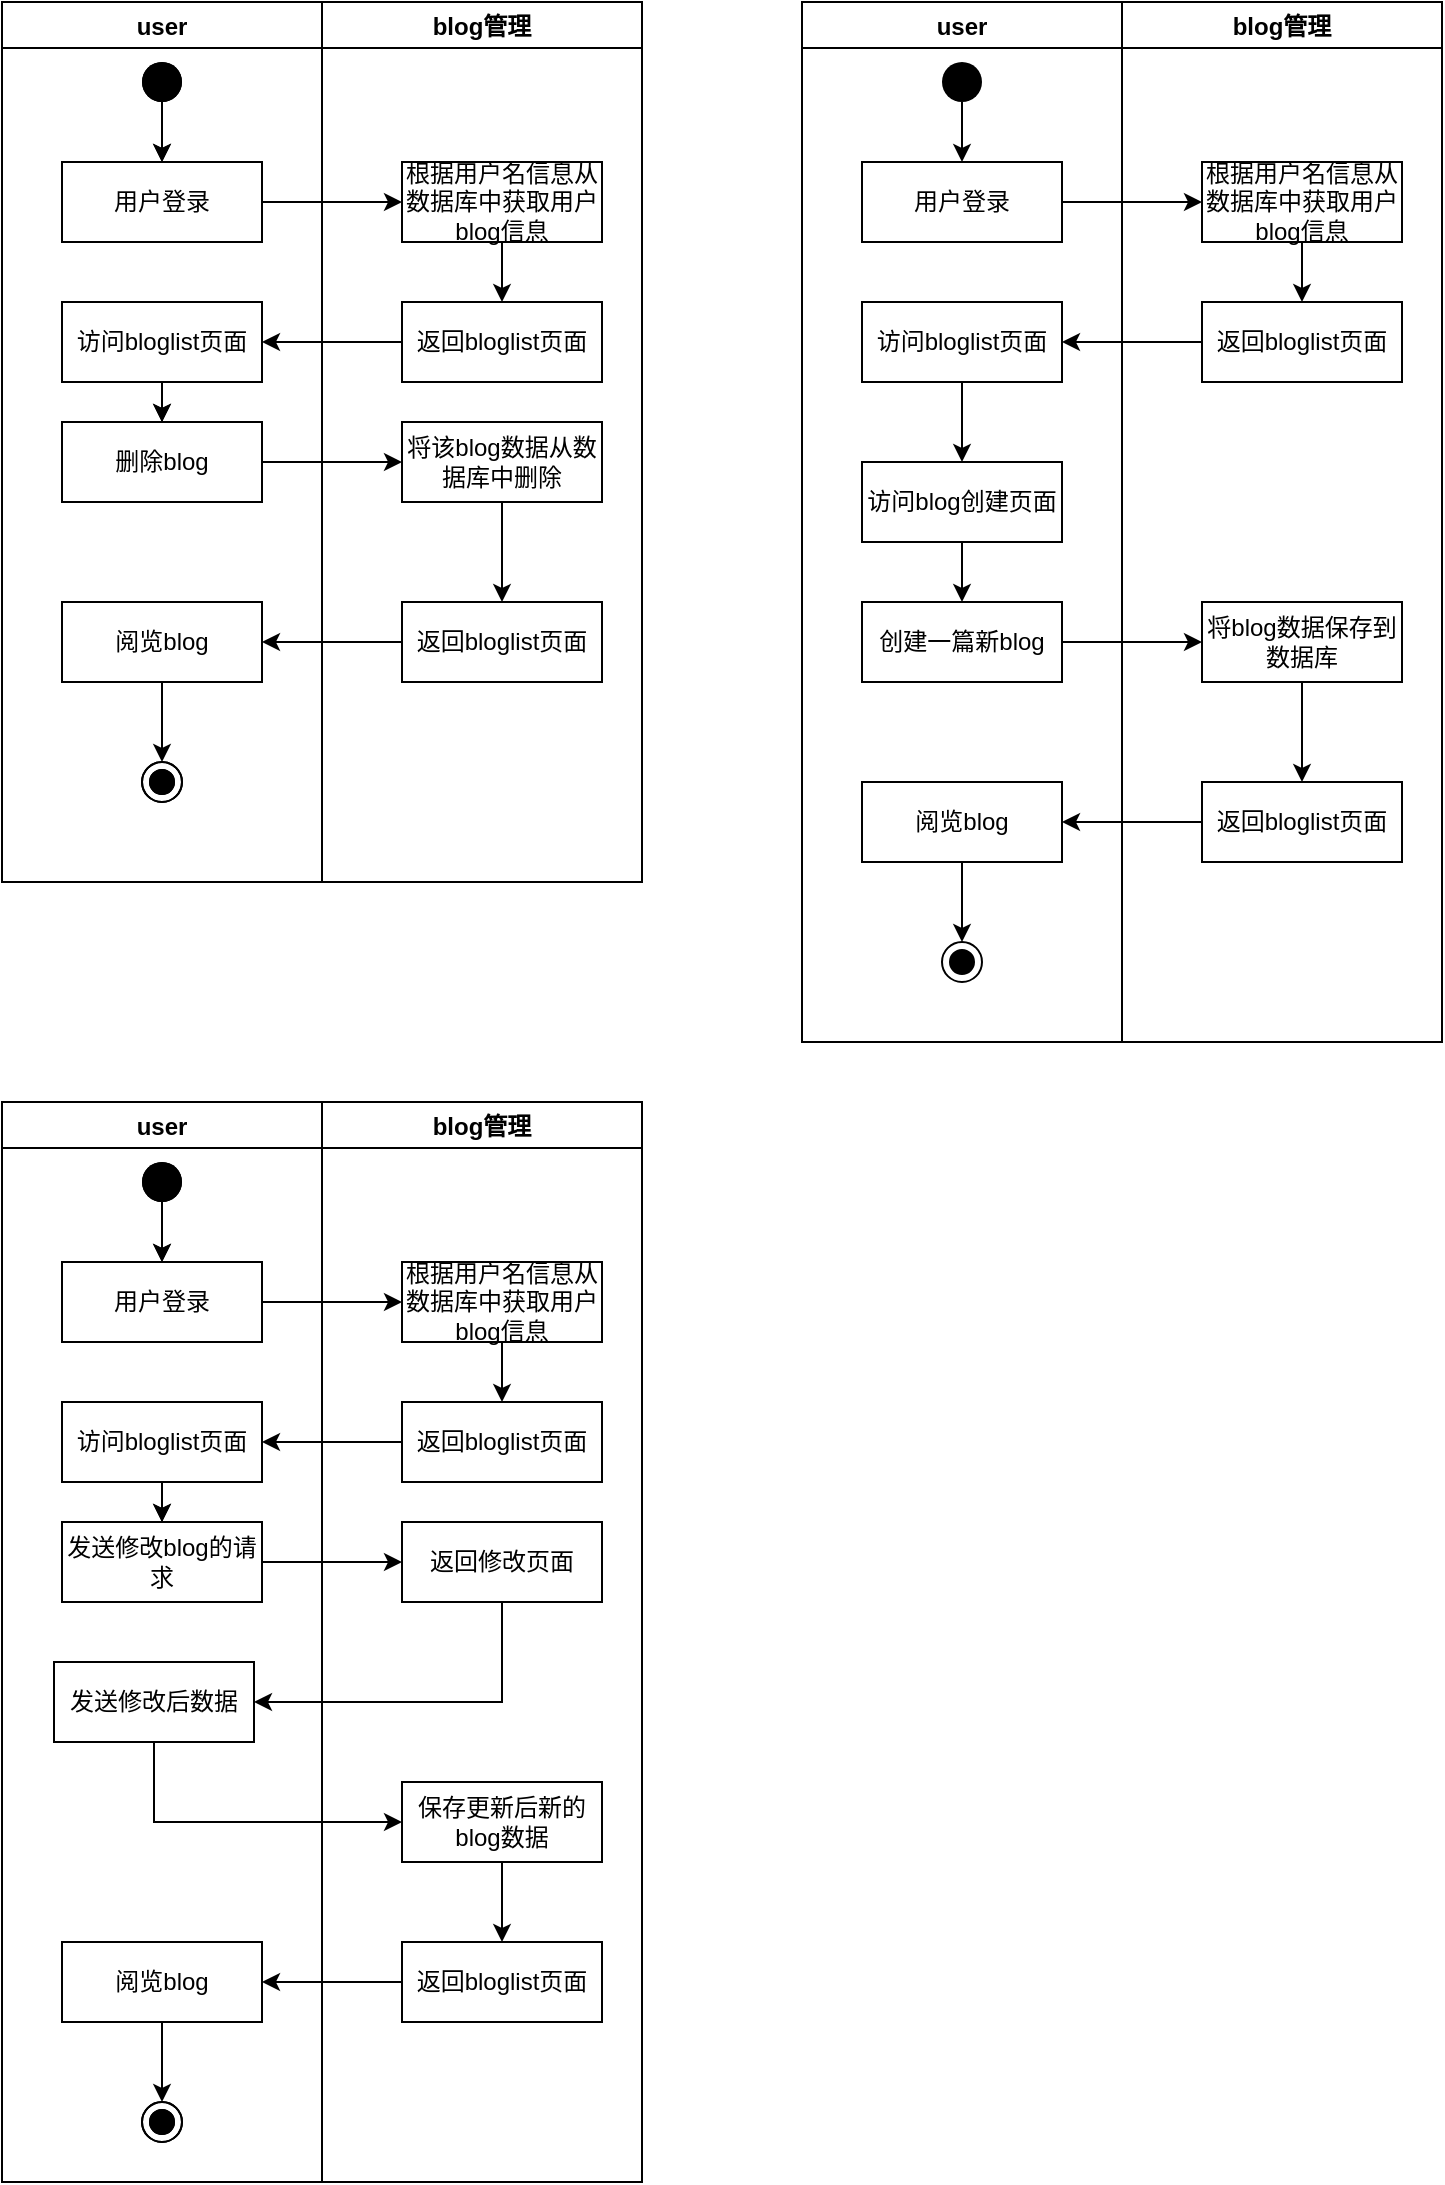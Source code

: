 <mxfile version="18.1.2" type="device"><diagram name="Page-1" id="aLM2YA8Vj6xIQ7T0s00J"><mxGraphModel dx="825" dy="706" grid="1" gridSize="10" guides="1" tooltips="1" connect="1" arrows="1" fold="1" page="1" pageScale="1" pageWidth="827" pageHeight="1169" math="0" shadow="0"><root><mxCell id="0"/><mxCell id="1" parent="0"/><mxCell id="VaZ4FDjyKPmfWYDjQF9_-1" value="user" style="swimlane;startSize=23;" parent="1" vertex="1"><mxGeometry x="454" y="30" width="160" height="520" as="geometry"/></mxCell><mxCell id="VaZ4FDjyKPmfWYDjQF9_-2" style="edgeStyle=orthogonalEdgeStyle;rounded=0;orthogonalLoop=1;jettySize=auto;html=1;" parent="VaZ4FDjyKPmfWYDjQF9_-1" source="VaZ4FDjyKPmfWYDjQF9_-3" target="VaZ4FDjyKPmfWYDjQF9_-6" edge="1"><mxGeometry relative="1" as="geometry"/></mxCell><mxCell id="VaZ4FDjyKPmfWYDjQF9_-3" value="访问blog创建页面" style="rounded=0;whiteSpace=wrap;html=1;" parent="VaZ4FDjyKPmfWYDjQF9_-1" vertex="1"><mxGeometry x="30" y="230" width="100" height="40" as="geometry"/></mxCell><mxCell id="VaZ4FDjyKPmfWYDjQF9_-4" value="" style="ellipse;fillColor=#000000;strokeColor=none;" parent="VaZ4FDjyKPmfWYDjQF9_-1" vertex="1"><mxGeometry x="70" y="30" width="20" height="20" as="geometry"/></mxCell><mxCell id="VaZ4FDjyKPmfWYDjQF9_-5" value="" style="endArrow=classic;html=1;rounded=0;exitX=0.5;exitY=1;exitDx=0;exitDy=0;" parent="VaZ4FDjyKPmfWYDjQF9_-1" source="VaZ4FDjyKPmfWYDjQF9_-4" edge="1"><mxGeometry width="50" height="50" relative="1" as="geometry"><mxPoint x="240" y="50" as="sourcePoint"/><mxPoint x="80" y="80" as="targetPoint"/></mxGeometry></mxCell><mxCell id="VaZ4FDjyKPmfWYDjQF9_-6" value="创建一篇新blog" style="rounded=0;whiteSpace=wrap;html=1;" parent="VaZ4FDjyKPmfWYDjQF9_-1" vertex="1"><mxGeometry x="30" y="300" width="100" height="40" as="geometry"/></mxCell><mxCell id="VaZ4FDjyKPmfWYDjQF9_-7" value="阅览blog" style="rounded=0;whiteSpace=wrap;html=1;" parent="VaZ4FDjyKPmfWYDjQF9_-1" vertex="1"><mxGeometry x="30" y="390" width="100" height="40" as="geometry"/></mxCell><mxCell id="VaZ4FDjyKPmfWYDjQF9_-9" value="" style="ellipse;html=1;shape=endState;fillColor=#000000;strokeColor=#000000;rounded=0;shadow=0;glass=0;sketch=0;" parent="VaZ4FDjyKPmfWYDjQF9_-1" vertex="1"><mxGeometry x="70" y="470" width="20" height="20" as="geometry"/></mxCell><mxCell id="PpqICBsVdw82yxegM1Ue-12" value="用户登录" style="rounded=0;whiteSpace=wrap;html=1;" parent="VaZ4FDjyKPmfWYDjQF9_-1" vertex="1"><mxGeometry x="30" y="80" width="100" height="40" as="geometry"/></mxCell><mxCell id="9gtdJ0D_9UtpzLiYikdL-10" value="访问bloglist页面" style="rounded=0;whiteSpace=wrap;html=1;" parent="VaZ4FDjyKPmfWYDjQF9_-1" vertex="1"><mxGeometry x="30" y="150" width="100" height="40" as="geometry"/></mxCell><mxCell id="9gtdJ0D_9UtpzLiYikdL-11" value="" style="endArrow=classic;html=1;rounded=0;fontSize=17;exitX=0.5;exitY=1;exitDx=0;exitDy=0;" parent="VaZ4FDjyKPmfWYDjQF9_-1" source="9gtdJ0D_9UtpzLiYikdL-10" target="VaZ4FDjyKPmfWYDjQF9_-3" edge="1"><mxGeometry width="50" height="50" relative="1" as="geometry"><mxPoint x="10" y="290" as="sourcePoint"/><mxPoint x="60" y="240" as="targetPoint"/></mxGeometry></mxCell><mxCell id="9gtdJ0D_9UtpzLiYikdL-14" value="" style="endArrow=classic;html=1;rounded=0;fontSize=17;exitX=0.5;exitY=1;exitDx=0;exitDy=0;entryX=0.5;entryY=0;entryDx=0;entryDy=0;" parent="VaZ4FDjyKPmfWYDjQF9_-1" source="VaZ4FDjyKPmfWYDjQF9_-7" target="VaZ4FDjyKPmfWYDjQF9_-9" edge="1"><mxGeometry width="50" height="50" relative="1" as="geometry"><mxPoint x="10" y="300" as="sourcePoint"/><mxPoint x="60" y="250" as="targetPoint"/></mxGeometry></mxCell><mxCell id="VaZ4FDjyKPmfWYDjQF9_-10" value="blog管理" style="swimlane;startSize=23;gradientColor=none;rounded=0;" parent="1" vertex="1"><mxGeometry x="614" y="30" width="160" height="520" as="geometry"/></mxCell><mxCell id="VaZ4FDjyKPmfWYDjQF9_-16" value="将blog数据保存到数据库" style="rounded=0;whiteSpace=wrap;html=1;" parent="VaZ4FDjyKPmfWYDjQF9_-10" vertex="1"><mxGeometry x="40" y="300" width="100" height="40" as="geometry"/></mxCell><mxCell id="VaZ4FDjyKPmfWYDjQF9_-17" value="返回bloglist页面" style="rounded=0;whiteSpace=wrap;html=1;" parent="VaZ4FDjyKPmfWYDjQF9_-10" vertex="1"><mxGeometry x="40" y="390" width="100" height="40" as="geometry"/></mxCell><mxCell id="VaZ4FDjyKPmfWYDjQF9_-18" value="" style="endArrow=classic;html=1;rounded=0;entryX=0.5;entryY=0;entryDx=0;entryDy=0;exitX=0.5;exitY=1;exitDx=0;exitDy=0;" parent="VaZ4FDjyKPmfWYDjQF9_-10" source="VaZ4FDjyKPmfWYDjQF9_-16" target="VaZ4FDjyKPmfWYDjQF9_-17" edge="1"><mxGeometry width="50" height="50" relative="1" as="geometry"><mxPoint x="80" y="460" as="sourcePoint"/><mxPoint x="-30" y="390" as="targetPoint"/></mxGeometry></mxCell><mxCell id="9gtdJ0D_9UtpzLiYikdL-6" value="根据用户名信息从数据库中获取用户blog信息" style="rounded=0;whiteSpace=wrap;html=1;" parent="VaZ4FDjyKPmfWYDjQF9_-10" vertex="1"><mxGeometry x="40" y="80" width="100" height="40" as="geometry"/></mxCell><mxCell id="9gtdJ0D_9UtpzLiYikdL-7" value="返回bloglist页面" style="rounded=0;whiteSpace=wrap;html=1;" parent="VaZ4FDjyKPmfWYDjQF9_-10" vertex="1"><mxGeometry x="40" y="150" width="100" height="40" as="geometry"/></mxCell><mxCell id="9gtdJ0D_9UtpzLiYikdL-8" value="" style="endArrow=classic;html=1;rounded=0;fontSize=17;exitX=0.5;exitY=1;exitDx=0;exitDy=0;entryX=0.5;entryY=0;entryDx=0;entryDy=0;" parent="VaZ4FDjyKPmfWYDjQF9_-10" source="9gtdJ0D_9UtpzLiYikdL-6" target="9gtdJ0D_9UtpzLiYikdL-7" edge="1"><mxGeometry width="50" height="50" relative="1" as="geometry"><mxPoint x="-150" y="300" as="sourcePoint"/><mxPoint x="-100" y="250" as="targetPoint"/></mxGeometry></mxCell><mxCell id="VaZ4FDjyKPmfWYDjQF9_-19" value="" style="endArrow=classic;html=1;rounded=0;exitX=1;exitY=0.5;exitDx=0;exitDy=0;entryX=0;entryY=0.5;entryDx=0;entryDy=0;" parent="1" source="VaZ4FDjyKPmfWYDjQF9_-6" target="VaZ4FDjyKPmfWYDjQF9_-16" edge="1"><mxGeometry width="50" height="50" relative="1" as="geometry"><mxPoint x="454" y="280" as="sourcePoint"/><mxPoint x="654" y="190" as="targetPoint"/></mxGeometry></mxCell><mxCell id="VaZ4FDjyKPmfWYDjQF9_-23" value="" style="endArrow=classic;html=1;rounded=0;exitX=0;exitY=0.5;exitDx=0;exitDy=0;entryX=1;entryY=0.5;entryDx=0;entryDy=0;" parent="1" source="VaZ4FDjyKPmfWYDjQF9_-17" target="VaZ4FDjyKPmfWYDjQF9_-7" edge="1"><mxGeometry width="50" height="50" relative="1" as="geometry"><mxPoint x="534" y="300" as="sourcePoint"/><mxPoint x="594" y="280" as="targetPoint"/></mxGeometry></mxCell><mxCell id="qz-QBK0UX-briipKOCD7-1" value="user" style="swimlane;startSize=23;" parent="1" vertex="1"><mxGeometry x="54" y="30" width="160" height="440" as="geometry"/></mxCell><mxCell id="qz-QBK0UX-briipKOCD7-2" style="edgeStyle=orthogonalEdgeStyle;rounded=0;orthogonalLoop=1;jettySize=auto;html=1;" parent="qz-QBK0UX-briipKOCD7-1" source="qz-QBK0UX-briipKOCD7-3" target="qz-QBK0UX-briipKOCD7-6" edge="1"><mxGeometry relative="1" as="geometry"/></mxCell><mxCell id="qz-QBK0UX-briipKOCD7-3" value="访问blog发布页面" style="rounded=0;whiteSpace=wrap;html=1;" parent="qz-QBK0UX-briipKOCD7-1" vertex="1"><mxGeometry x="30" y="150" width="100" height="40" as="geometry"/></mxCell><mxCell id="qz-QBK0UX-briipKOCD7-4" value="" style="ellipse;fillColor=#000000;strokeColor=none;" parent="qz-QBK0UX-briipKOCD7-1" vertex="1"><mxGeometry x="70" y="30" width="20" height="20" as="geometry"/></mxCell><mxCell id="qz-QBK0UX-briipKOCD7-5" value="" style="endArrow=classic;html=1;rounded=0;exitX=0.5;exitY=1;exitDx=0;exitDy=0;" parent="qz-QBK0UX-briipKOCD7-1" source="qz-QBK0UX-briipKOCD7-4" edge="1"><mxGeometry width="50" height="50" relative="1" as="geometry"><mxPoint x="240" y="50" as="sourcePoint"/><mxPoint x="80" y="80" as="targetPoint"/></mxGeometry></mxCell><mxCell id="qz-QBK0UX-briipKOCD7-6" value="修改或删除blog" style="rounded=0;whiteSpace=wrap;html=1;" parent="qz-QBK0UX-briipKOCD7-1" vertex="1"><mxGeometry x="30" y="210" width="100" height="40" as="geometry"/></mxCell><mxCell id="qz-QBK0UX-briipKOCD7-7" value="阅览blog" style="rounded=0;whiteSpace=wrap;html=1;" parent="qz-QBK0UX-briipKOCD7-1" vertex="1"><mxGeometry x="30" y="300" width="100" height="40" as="geometry"/></mxCell><mxCell id="qz-QBK0UX-briipKOCD7-8" value="" style="ellipse;html=1;shape=endState;fillColor=#000000;strokeColor=#000000;rounded=0;shadow=0;glass=0;sketch=0;" parent="qz-QBK0UX-briipKOCD7-1" vertex="1"><mxGeometry x="70" y="380" width="20" height="20" as="geometry"/></mxCell><mxCell id="PpqICBsVdw82yxegM1Ue-1" value="user" style="swimlane;startSize=23;" parent="qz-QBK0UX-briipKOCD7-1" vertex="1"><mxGeometry width="160" height="440" as="geometry"/></mxCell><mxCell id="PpqICBsVdw82yxegM1Ue-2" style="edgeStyle=orthogonalEdgeStyle;rounded=0;orthogonalLoop=1;jettySize=auto;html=1;" parent="PpqICBsVdw82yxegM1Ue-1" source="PpqICBsVdw82yxegM1Ue-3" target="PpqICBsVdw82yxegM1Ue-6" edge="1"><mxGeometry relative="1" as="geometry"/></mxCell><mxCell id="PpqICBsVdw82yxegM1Ue-3" value="访问bloglist页面" style="rounded=0;whiteSpace=wrap;html=1;" parent="PpqICBsVdw82yxegM1Ue-1" vertex="1"><mxGeometry x="30" y="150" width="100" height="40" as="geometry"/></mxCell><mxCell id="PpqICBsVdw82yxegM1Ue-4" value="" style="ellipse;fillColor=#000000;strokeColor=none;" parent="PpqICBsVdw82yxegM1Ue-1" vertex="1"><mxGeometry x="70" y="30" width="20" height="20" as="geometry"/></mxCell><mxCell id="PpqICBsVdw82yxegM1Ue-5" value="" style="endArrow=classic;html=1;rounded=0;exitX=0.5;exitY=1;exitDx=0;exitDy=0;" parent="PpqICBsVdw82yxegM1Ue-1" source="PpqICBsVdw82yxegM1Ue-4" edge="1"><mxGeometry width="50" height="50" relative="1" as="geometry"><mxPoint x="240" y="50" as="sourcePoint"/><mxPoint x="80" y="80" as="targetPoint"/></mxGeometry></mxCell><mxCell id="PpqICBsVdw82yxegM1Ue-6" value="删除blog" style="rounded=0;whiteSpace=wrap;html=1;" parent="PpqICBsVdw82yxegM1Ue-1" vertex="1"><mxGeometry x="30" y="210" width="100" height="40" as="geometry"/></mxCell><mxCell id="PpqICBsVdw82yxegM1Ue-7" value="阅览blog" style="rounded=0;whiteSpace=wrap;html=1;" parent="PpqICBsVdw82yxegM1Ue-1" vertex="1"><mxGeometry x="30" y="300" width="100" height="40" as="geometry"/></mxCell><mxCell id="PpqICBsVdw82yxegM1Ue-8" value="" style="ellipse;html=1;shape=endState;fillColor=#000000;strokeColor=#000000;rounded=0;shadow=0;glass=0;sketch=0;" parent="PpqICBsVdw82yxegM1Ue-1" vertex="1"><mxGeometry x="70" y="380" width="20" height="20" as="geometry"/></mxCell><mxCell id="PpqICBsVdw82yxegM1Ue-9" value="用户登录" style="rounded=0;whiteSpace=wrap;html=1;" parent="PpqICBsVdw82yxegM1Ue-1" vertex="1"><mxGeometry x="30" y="80" width="100" height="40" as="geometry"/></mxCell><mxCell id="qz-QBK0UX-briipKOCD7-9" value="blog管理" style="swimlane;startSize=23;gradientColor=none;rounded=0;" parent="1" vertex="1"><mxGeometry x="214" y="30" width="160" height="440" as="geometry"/></mxCell><mxCell id="qz-QBK0UX-briipKOCD7-10" value="将该blog数据从数据库中删除" style="rounded=0;whiteSpace=wrap;html=1;" parent="qz-QBK0UX-briipKOCD7-9" vertex="1"><mxGeometry x="40" y="210" width="100" height="40" as="geometry"/></mxCell><mxCell id="qz-QBK0UX-briipKOCD7-11" value="返回bloglist页面" style="rounded=0;whiteSpace=wrap;html=1;" parent="qz-QBK0UX-briipKOCD7-9" vertex="1"><mxGeometry x="40" y="300" width="100" height="40" as="geometry"/></mxCell><mxCell id="qz-QBK0UX-briipKOCD7-12" value="" style="endArrow=classic;html=1;rounded=0;entryX=0.5;entryY=0;entryDx=0;entryDy=0;exitX=0.5;exitY=1;exitDx=0;exitDy=0;" parent="qz-QBK0UX-briipKOCD7-9" source="qz-QBK0UX-briipKOCD7-10" target="qz-QBK0UX-briipKOCD7-11" edge="1"><mxGeometry width="50" height="50" relative="1" as="geometry"><mxPoint x="80" y="360" as="sourcePoint"/><mxPoint x="-30" y="290" as="targetPoint"/></mxGeometry></mxCell><mxCell id="9gtdJ0D_9UtpzLiYikdL-2" value="根据用户名信息从数据库中获取用户blog信息" style="rounded=0;whiteSpace=wrap;html=1;" parent="qz-QBK0UX-briipKOCD7-9" vertex="1"><mxGeometry x="40" y="80" width="100" height="40" as="geometry"/></mxCell><mxCell id="9gtdJ0D_9UtpzLiYikdL-4" value="返回bloglist页面" style="rounded=0;whiteSpace=wrap;html=1;" parent="qz-QBK0UX-briipKOCD7-9" vertex="1"><mxGeometry x="40" y="150" width="100" height="40" as="geometry"/></mxCell><mxCell id="qz-QBK0UX-briipKOCD7-13" value="" style="endArrow=classic;html=1;rounded=0;exitX=1;exitY=0.5;exitDx=0;exitDy=0;entryX=0;entryY=0.5;entryDx=0;entryDy=0;" parent="1" source="qz-QBK0UX-briipKOCD7-6" target="qz-QBK0UX-briipKOCD7-10" edge="1"><mxGeometry width="50" height="50" relative="1" as="geometry"><mxPoint x="54" y="270" as="sourcePoint"/><mxPoint x="254" y="180" as="targetPoint"/></mxGeometry></mxCell><mxCell id="qz-QBK0UX-briipKOCD7-14" value="" style="endArrow=classic;html=1;rounded=0;exitX=0;exitY=0.5;exitDx=0;exitDy=0;entryX=1;entryY=0.5;entryDx=0;entryDy=0;" parent="1" source="qz-QBK0UX-briipKOCD7-11" target="qz-QBK0UX-briipKOCD7-7" edge="1"><mxGeometry width="50" height="50" relative="1" as="geometry"><mxPoint x="134" y="290" as="sourcePoint"/><mxPoint x="194" y="270" as="targetPoint"/></mxGeometry></mxCell><mxCell id="qz-QBK0UX-briipKOCD7-15" value="" style="endArrow=classic;html=1;rounded=0;exitX=0.5;exitY=1;exitDx=0;exitDy=0;" parent="1" source="qz-QBK0UX-briipKOCD7-7" edge="1"><mxGeometry width="50" height="50" relative="1" as="geometry"><mxPoint x="134" y="360" as="sourcePoint"/><mxPoint x="134" y="410" as="targetPoint"/></mxGeometry></mxCell><mxCell id="9gtdJ0D_9UtpzLiYikdL-1" value="" style="endArrow=classic;html=1;rounded=0;fontSize=17;exitX=1;exitY=0.5;exitDx=0;exitDy=0;" parent="1" source="PpqICBsVdw82yxegM1Ue-9" edge="1"><mxGeometry width="50" height="50" relative="1" as="geometry"><mxPoint x="344" y="290" as="sourcePoint"/><mxPoint x="254" y="130" as="targetPoint"/></mxGeometry></mxCell><mxCell id="9gtdJ0D_9UtpzLiYikdL-3" value="" style="endArrow=classic;html=1;rounded=0;fontSize=17;exitX=0.5;exitY=1;exitDx=0;exitDy=0;" parent="1" source="9gtdJ0D_9UtpzLiYikdL-2" edge="1"><mxGeometry width="50" height="50" relative="1" as="geometry"><mxPoint x="344" y="270" as="sourcePoint"/><mxPoint x="304" y="180" as="targetPoint"/></mxGeometry></mxCell><mxCell id="9gtdJ0D_9UtpzLiYikdL-5" value="" style="endArrow=classic;html=1;rounded=0;fontSize=17;exitX=0;exitY=0.5;exitDx=0;exitDy=0;entryX=1;entryY=0.5;entryDx=0;entryDy=0;" parent="1" source="9gtdJ0D_9UtpzLiYikdL-4" target="PpqICBsVdw82yxegM1Ue-3" edge="1"><mxGeometry width="50" height="50" relative="1" as="geometry"><mxPoint x="344" y="290" as="sourcePoint"/><mxPoint x="394" y="240" as="targetPoint"/></mxGeometry></mxCell><mxCell id="PpqICBsVdw82yxegM1Ue-14" value="" style="endArrow=classic;html=1;rounded=0;fontSize=17;exitX=1;exitY=0.5;exitDx=0;exitDy=0;entryX=0;entryY=0.5;entryDx=0;entryDy=0;" parent="1" source="PpqICBsVdw82yxegM1Ue-12" target="9gtdJ0D_9UtpzLiYikdL-6" edge="1"><mxGeometry width="50" height="50" relative="1" as="geometry"><mxPoint x="334" y="300" as="sourcePoint"/><mxPoint x="654" y="140" as="targetPoint"/></mxGeometry></mxCell><mxCell id="9gtdJ0D_9UtpzLiYikdL-9" value="" style="endArrow=classic;html=1;rounded=0;fontSize=17;exitX=0;exitY=0.5;exitDx=0;exitDy=0;entryX=1;entryY=0.5;entryDx=0;entryDy=0;" parent="1" source="9gtdJ0D_9UtpzLiYikdL-7" target="9gtdJ0D_9UtpzLiYikdL-10" edge="1"><mxGeometry width="50" height="50" relative="1" as="geometry"><mxPoint x="464" y="330" as="sourcePoint"/><mxPoint x="584" y="210" as="targetPoint"/></mxGeometry></mxCell><mxCell id="oUfbaLjYhnMdIBZ429jj-1" value="user" style="swimlane;startSize=23;" vertex="1" parent="1"><mxGeometry x="54" y="580" width="160" height="540" as="geometry"/></mxCell><mxCell id="oUfbaLjYhnMdIBZ429jj-2" style="edgeStyle=orthogonalEdgeStyle;rounded=0;orthogonalLoop=1;jettySize=auto;html=1;" edge="1" parent="oUfbaLjYhnMdIBZ429jj-1" source="oUfbaLjYhnMdIBZ429jj-3" target="oUfbaLjYhnMdIBZ429jj-6"><mxGeometry relative="1" as="geometry"/></mxCell><mxCell id="oUfbaLjYhnMdIBZ429jj-3" value="访问blog发布页面" style="rounded=0;whiteSpace=wrap;html=1;" vertex="1" parent="oUfbaLjYhnMdIBZ429jj-1"><mxGeometry x="30" y="150" width="100" height="40" as="geometry"/></mxCell><mxCell id="oUfbaLjYhnMdIBZ429jj-4" value="" style="ellipse;fillColor=#000000;strokeColor=none;" vertex="1" parent="oUfbaLjYhnMdIBZ429jj-1"><mxGeometry x="70" y="30" width="20" height="20" as="geometry"/></mxCell><mxCell id="oUfbaLjYhnMdIBZ429jj-5" value="" style="endArrow=classic;html=1;rounded=0;exitX=0.5;exitY=1;exitDx=0;exitDy=0;" edge="1" parent="oUfbaLjYhnMdIBZ429jj-1" source="oUfbaLjYhnMdIBZ429jj-4"><mxGeometry width="50" height="50" relative="1" as="geometry"><mxPoint x="240" y="50" as="sourcePoint"/><mxPoint x="80" y="80" as="targetPoint"/></mxGeometry></mxCell><mxCell id="oUfbaLjYhnMdIBZ429jj-6" value="修改或删除blog" style="rounded=0;whiteSpace=wrap;html=1;" vertex="1" parent="oUfbaLjYhnMdIBZ429jj-1"><mxGeometry x="30" y="210" width="100" height="40" as="geometry"/></mxCell><mxCell id="oUfbaLjYhnMdIBZ429jj-9" value="user" style="swimlane;startSize=23;" vertex="1" parent="oUfbaLjYhnMdIBZ429jj-1"><mxGeometry width="160" height="540" as="geometry"/></mxCell><mxCell id="oUfbaLjYhnMdIBZ429jj-10" style="edgeStyle=orthogonalEdgeStyle;rounded=0;orthogonalLoop=1;jettySize=auto;html=1;" edge="1" parent="oUfbaLjYhnMdIBZ429jj-9" source="oUfbaLjYhnMdIBZ429jj-11" target="oUfbaLjYhnMdIBZ429jj-14"><mxGeometry relative="1" as="geometry"/></mxCell><mxCell id="oUfbaLjYhnMdIBZ429jj-11" value="访问bloglist页面" style="rounded=0;whiteSpace=wrap;html=1;" vertex="1" parent="oUfbaLjYhnMdIBZ429jj-9"><mxGeometry x="30" y="150" width="100" height="40" as="geometry"/></mxCell><mxCell id="oUfbaLjYhnMdIBZ429jj-12" value="" style="ellipse;fillColor=#000000;strokeColor=none;" vertex="1" parent="oUfbaLjYhnMdIBZ429jj-9"><mxGeometry x="70" y="30" width="20" height="20" as="geometry"/></mxCell><mxCell id="oUfbaLjYhnMdIBZ429jj-13" value="" style="endArrow=classic;html=1;rounded=0;exitX=0.5;exitY=1;exitDx=0;exitDy=0;" edge="1" parent="oUfbaLjYhnMdIBZ429jj-9" source="oUfbaLjYhnMdIBZ429jj-12"><mxGeometry width="50" height="50" relative="1" as="geometry"><mxPoint x="240" y="50" as="sourcePoint"/><mxPoint x="80" y="80" as="targetPoint"/></mxGeometry></mxCell><mxCell id="oUfbaLjYhnMdIBZ429jj-14" value="发送修改blog的请求" style="rounded=0;whiteSpace=wrap;html=1;" vertex="1" parent="oUfbaLjYhnMdIBZ429jj-9"><mxGeometry x="30" y="210" width="100" height="40" as="geometry"/></mxCell><mxCell id="oUfbaLjYhnMdIBZ429jj-17" value="用户登录" style="rounded=0;whiteSpace=wrap;html=1;" vertex="1" parent="oUfbaLjYhnMdIBZ429jj-9"><mxGeometry x="30" y="80" width="100" height="40" as="geometry"/></mxCell><mxCell id="oUfbaLjYhnMdIBZ429jj-30" value="发送修改后数据" style="rounded=0;whiteSpace=wrap;html=1;" vertex="1" parent="oUfbaLjYhnMdIBZ429jj-9"><mxGeometry x="26" y="280" width="100" height="40" as="geometry"/></mxCell><mxCell id="oUfbaLjYhnMdIBZ429jj-7" value="阅览blog" style="rounded=0;whiteSpace=wrap;html=1;" vertex="1" parent="oUfbaLjYhnMdIBZ429jj-9"><mxGeometry x="30" y="420" width="100" height="40" as="geometry"/></mxCell><mxCell id="oUfbaLjYhnMdIBZ429jj-8" value="" style="ellipse;html=1;shape=endState;fillColor=#000000;strokeColor=#000000;rounded=0;shadow=0;glass=0;sketch=0;" vertex="1" parent="oUfbaLjYhnMdIBZ429jj-9"><mxGeometry x="70" y="500" width="20" height="20" as="geometry"/></mxCell><mxCell id="oUfbaLjYhnMdIBZ429jj-16" value="" style="ellipse;html=1;shape=endState;fillColor=#000000;strokeColor=#000000;rounded=0;shadow=0;glass=0;sketch=0;" vertex="1" parent="oUfbaLjYhnMdIBZ429jj-9"><mxGeometry x="70" y="500" width="20" height="20" as="geometry"/></mxCell><mxCell id="oUfbaLjYhnMdIBZ429jj-15" value="阅览blog" style="rounded=0;whiteSpace=wrap;html=1;" vertex="1" parent="oUfbaLjYhnMdIBZ429jj-9"><mxGeometry x="30" y="420" width="100" height="40" as="geometry"/></mxCell><mxCell id="oUfbaLjYhnMdIBZ429jj-26" value="" style="endArrow=classic;html=1;rounded=0;exitX=0.5;exitY=1;exitDx=0;exitDy=0;" edge="1" parent="oUfbaLjYhnMdIBZ429jj-9" source="oUfbaLjYhnMdIBZ429jj-7"><mxGeometry width="50" height="50" relative="1" as="geometry"><mxPoint x="80" y="450" as="sourcePoint"/><mxPoint x="80" y="500" as="targetPoint"/></mxGeometry></mxCell><mxCell id="oUfbaLjYhnMdIBZ429jj-18" value="blog管理" style="swimlane;startSize=23;gradientColor=none;rounded=0;" vertex="1" parent="1"><mxGeometry x="214" y="580" width="160" height="540" as="geometry"/></mxCell><mxCell id="oUfbaLjYhnMdIBZ429jj-19" value="返回修改页面" style="rounded=0;whiteSpace=wrap;html=1;" vertex="1" parent="oUfbaLjYhnMdIBZ429jj-18"><mxGeometry x="40" y="210" width="100" height="40" as="geometry"/></mxCell><mxCell id="oUfbaLjYhnMdIBZ429jj-20" value="返回bloglist页面" style="rounded=0;whiteSpace=wrap;html=1;" vertex="1" parent="oUfbaLjYhnMdIBZ429jj-18"><mxGeometry x="40" y="420" width="100" height="40" as="geometry"/></mxCell><mxCell id="oUfbaLjYhnMdIBZ429jj-21" value="" style="endArrow=classic;html=1;rounded=0;exitX=0.5;exitY=1;exitDx=0;exitDy=0;" edge="1" parent="oUfbaLjYhnMdIBZ429jj-18" source="oUfbaLjYhnMdIBZ429jj-19"><mxGeometry width="50" height="50" relative="1" as="geometry"><mxPoint x="80" y="360" as="sourcePoint"/><mxPoint x="-34" y="300" as="targetPoint"/><Array as="points"><mxPoint x="90" y="300"/></Array></mxGeometry></mxCell><mxCell id="oUfbaLjYhnMdIBZ429jj-22" value="根据用户名信息从数据库中获取用户blog信息" style="rounded=0;whiteSpace=wrap;html=1;" vertex="1" parent="oUfbaLjYhnMdIBZ429jj-18"><mxGeometry x="40" y="80" width="100" height="40" as="geometry"/></mxCell><mxCell id="oUfbaLjYhnMdIBZ429jj-23" value="返回bloglist页面" style="rounded=0;whiteSpace=wrap;html=1;" vertex="1" parent="oUfbaLjYhnMdIBZ429jj-18"><mxGeometry x="40" y="150" width="100" height="40" as="geometry"/></mxCell><mxCell id="oUfbaLjYhnMdIBZ429jj-36" value="保存更新后新的blog数据" style="rounded=0;whiteSpace=wrap;html=1;" vertex="1" parent="oUfbaLjYhnMdIBZ429jj-18"><mxGeometry x="40" y="340" width="100" height="40" as="geometry"/></mxCell><mxCell id="oUfbaLjYhnMdIBZ429jj-37" value="" style="endArrow=classic;html=1;rounded=0;exitX=0.5;exitY=1;exitDx=0;exitDy=0;entryX=0.5;entryY=0;entryDx=0;entryDy=0;" edge="1" parent="oUfbaLjYhnMdIBZ429jj-18" source="oUfbaLjYhnMdIBZ429jj-36" target="oUfbaLjYhnMdIBZ429jj-20"><mxGeometry width="50" height="50" relative="1" as="geometry"><mxPoint x="176" y="350" as="sourcePoint"/><mxPoint x="226" y="300" as="targetPoint"/></mxGeometry></mxCell><mxCell id="oUfbaLjYhnMdIBZ429jj-24" value="" style="endArrow=classic;html=1;rounded=0;exitX=1;exitY=0.5;exitDx=0;exitDy=0;entryX=0;entryY=0.5;entryDx=0;entryDy=0;" edge="1" parent="1" source="oUfbaLjYhnMdIBZ429jj-6" target="oUfbaLjYhnMdIBZ429jj-19"><mxGeometry width="50" height="50" relative="1" as="geometry"><mxPoint x="54" y="820" as="sourcePoint"/><mxPoint x="254" y="730" as="targetPoint"/></mxGeometry></mxCell><mxCell id="oUfbaLjYhnMdIBZ429jj-25" value="" style="endArrow=classic;html=1;rounded=0;exitX=0;exitY=0.5;exitDx=0;exitDy=0;entryX=1;entryY=0.5;entryDx=0;entryDy=0;" edge="1" parent="1" source="oUfbaLjYhnMdIBZ429jj-20" target="oUfbaLjYhnMdIBZ429jj-7"><mxGeometry width="50" height="50" relative="1" as="geometry"><mxPoint x="134" y="840" as="sourcePoint"/><mxPoint x="194" y="820" as="targetPoint"/></mxGeometry></mxCell><mxCell id="oUfbaLjYhnMdIBZ429jj-27" value="" style="endArrow=classic;html=1;rounded=0;fontSize=17;exitX=1;exitY=0.5;exitDx=0;exitDy=0;" edge="1" parent="1" source="oUfbaLjYhnMdIBZ429jj-17"><mxGeometry width="50" height="50" relative="1" as="geometry"><mxPoint x="344" y="840" as="sourcePoint"/><mxPoint x="254" y="680" as="targetPoint"/></mxGeometry></mxCell><mxCell id="oUfbaLjYhnMdIBZ429jj-28" value="" style="endArrow=classic;html=1;rounded=0;fontSize=17;exitX=0.5;exitY=1;exitDx=0;exitDy=0;" edge="1" parent="1" source="oUfbaLjYhnMdIBZ429jj-22"><mxGeometry width="50" height="50" relative="1" as="geometry"><mxPoint x="344" y="820" as="sourcePoint"/><mxPoint x="304" y="730" as="targetPoint"/></mxGeometry></mxCell><mxCell id="oUfbaLjYhnMdIBZ429jj-29" value="" style="endArrow=classic;html=1;rounded=0;fontSize=17;exitX=0;exitY=0.5;exitDx=0;exitDy=0;entryX=1;entryY=0.5;entryDx=0;entryDy=0;" edge="1" parent="1" source="oUfbaLjYhnMdIBZ429jj-23" target="oUfbaLjYhnMdIBZ429jj-11"><mxGeometry width="50" height="50" relative="1" as="geometry"><mxPoint x="344" y="840" as="sourcePoint"/><mxPoint x="394" y="790" as="targetPoint"/></mxGeometry></mxCell><mxCell id="oUfbaLjYhnMdIBZ429jj-32" value="" style="endArrow=classic;html=1;rounded=0;exitX=0.5;exitY=1;exitDx=0;exitDy=0;entryX=0;entryY=0.5;entryDx=0;entryDy=0;" edge="1" parent="1" source="oUfbaLjYhnMdIBZ429jj-30" target="oUfbaLjYhnMdIBZ429jj-36"><mxGeometry width="50" height="50" relative="1" as="geometry"><mxPoint x="390" y="830" as="sourcePoint"/><mxPoint x="230" y="940" as="targetPoint"/><Array as="points"><mxPoint x="130" y="940"/></Array></mxGeometry></mxCell></root></mxGraphModel></diagram></mxfile>